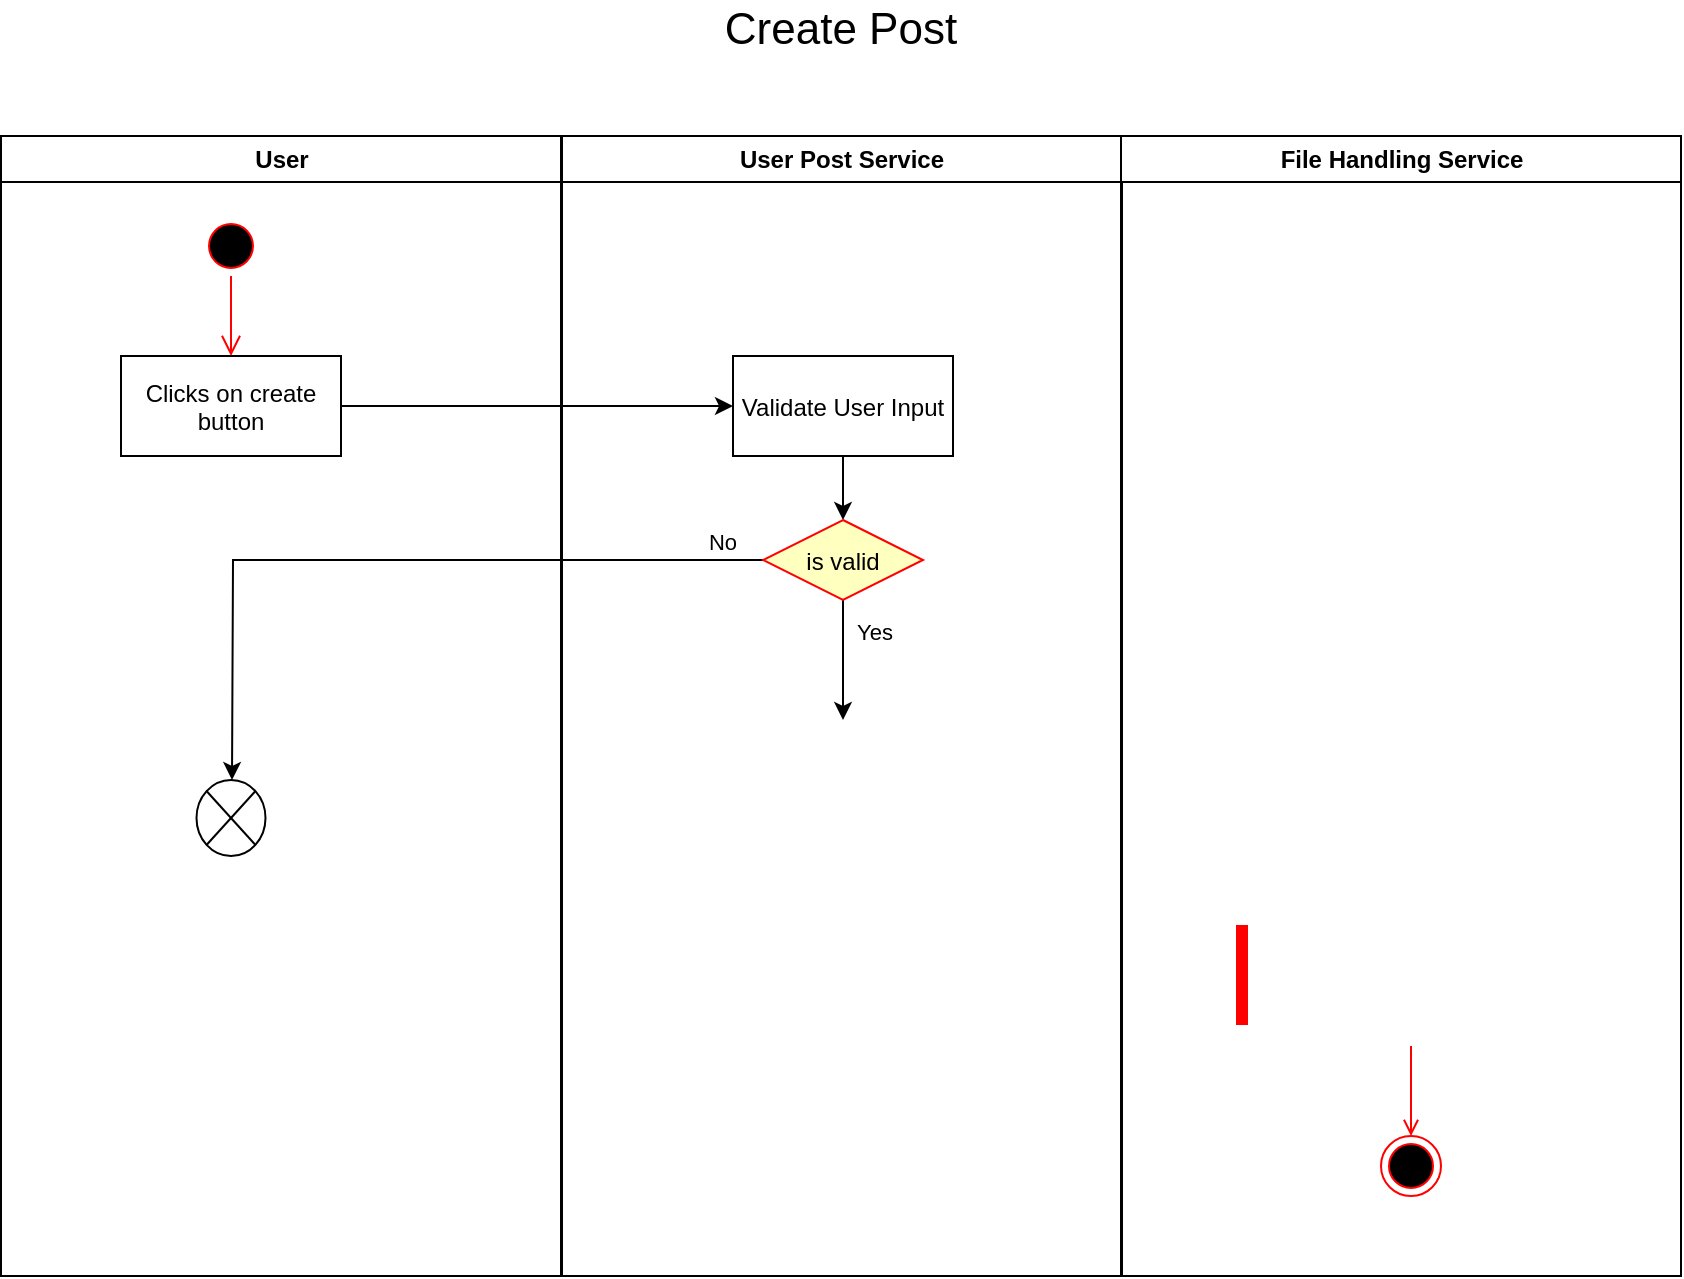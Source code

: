 <mxfile version="22.1.2" type="device">
  <diagram name="Page-1" id="e7e014a7-5840-1c2e-5031-d8a46d1fe8dd">
    <mxGraphModel dx="1036" dy="606" grid="1" gridSize="10" guides="1" tooltips="1" connect="1" arrows="1" fold="1" page="1" pageScale="1" pageWidth="1169" pageHeight="826" background="none" math="0" shadow="0">
      <root>
        <mxCell id="0" />
        <mxCell id="1" parent="0" />
        <mxCell id="2" value="User" style="swimlane;whiteSpace=wrap" parent="1" vertex="1">
          <mxGeometry x="164.5" y="128" width="280" height="570" as="geometry" />
        </mxCell>
        <mxCell id="5" value="" style="ellipse;shape=startState;fillColor=#000000;strokeColor=#ff0000;" parent="2" vertex="1">
          <mxGeometry x="100" y="40" width="30" height="30" as="geometry" />
        </mxCell>
        <mxCell id="6" value="" style="edgeStyle=elbowEdgeStyle;elbow=horizontal;verticalAlign=bottom;endArrow=open;endSize=8;strokeColor=#FF0000;endFill=1;rounded=0" parent="2" source="5" target="7" edge="1">
          <mxGeometry x="100" y="40" as="geometry">
            <mxPoint x="115" y="110" as="targetPoint" />
          </mxGeometry>
        </mxCell>
        <mxCell id="7" value="Clicks on create &#xa;button" style="" parent="2" vertex="1">
          <mxGeometry x="60" y="110" width="110" height="50" as="geometry" />
        </mxCell>
        <mxCell id="zK4nOXNYA56YIb2ZK60_-47" value="" style="shape=sumEllipse;perimeter=ellipsePerimeter;whiteSpace=wrap;html=1;backgroundOutline=1;" parent="2" vertex="1">
          <mxGeometry x="97.75" y="322" width="34.5" height="38" as="geometry" />
        </mxCell>
        <mxCell id="3" value="User Post Service" style="swimlane;whiteSpace=wrap;startSize=23;" parent="1" vertex="1">
          <mxGeometry x="445" y="128" width="280" height="570" as="geometry" />
        </mxCell>
        <mxCell id="zK4nOXNYA56YIb2ZK60_-43" style="edgeStyle=orthogonalEdgeStyle;rounded=0;orthogonalLoop=1;jettySize=auto;html=1;" parent="3" source="15" target="21" edge="1">
          <mxGeometry relative="1" as="geometry" />
        </mxCell>
        <mxCell id="15" value="Validate User Input" style="" parent="3" vertex="1">
          <mxGeometry x="85.5" y="110" width="110" height="50" as="geometry" />
        </mxCell>
        <mxCell id="zK4nOXNYA56YIb2ZK60_-46" style="edgeStyle=orthogonalEdgeStyle;rounded=0;orthogonalLoop=1;jettySize=auto;html=1;" parent="3" source="21" edge="1">
          <mxGeometry relative="1" as="geometry">
            <mxPoint x="-165" y="322" as="targetPoint" />
          </mxGeometry>
        </mxCell>
        <mxCell id="zK4nOXNYA56YIb2ZK60_-48" value="No" style="edgeLabel;html=1;align=center;verticalAlign=middle;resizable=0;points=[];" parent="zK4nOXNYA56YIb2ZK60_-46" vertex="1" connectable="0">
          <mxGeometry x="-0.89" y="1" relative="1" as="geometry">
            <mxPoint y="-10" as="offset" />
          </mxGeometry>
        </mxCell>
        <mxCell id="rVtza_RH2sRo1ufOeLDa-40" style="edgeStyle=orthogonalEdgeStyle;rounded=0;orthogonalLoop=1;jettySize=auto;html=1;" edge="1" parent="3" source="21">
          <mxGeometry relative="1" as="geometry">
            <mxPoint x="140.5" y="292" as="targetPoint" />
          </mxGeometry>
        </mxCell>
        <mxCell id="rVtza_RH2sRo1ufOeLDa-41" value="Yes" style="edgeLabel;html=1;align=center;verticalAlign=middle;resizable=0;points=[];" vertex="1" connectable="0" parent="rVtza_RH2sRo1ufOeLDa-40">
          <mxGeometry x="-0.478" y="2" relative="1" as="geometry">
            <mxPoint x="13" as="offset" />
          </mxGeometry>
        </mxCell>
        <mxCell id="21" value="is valid" style="rhombus;fillColor=#ffffc0;strokeColor=#ff0000;" parent="3" vertex="1">
          <mxGeometry x="100.5" y="192" width="80" height="40" as="geometry" />
        </mxCell>
        <mxCell id="4" value="File Handling Service" style="swimlane;whiteSpace=wrap" parent="1" vertex="1">
          <mxGeometry x="724.5" y="128" width="280" height="570" as="geometry" />
        </mxCell>
        <mxCell id="38" value="" style="ellipse;shape=endState;fillColor=#000000;strokeColor=#ff0000" parent="4" vertex="1">
          <mxGeometry x="130" y="500" width="30" height="30" as="geometry" />
        </mxCell>
        <mxCell id="39" value="" style="endArrow=open;strokeColor=#FF0000;endFill=1;rounded=0" parent="4" target="38" edge="1">
          <mxGeometry relative="1" as="geometry">
            <mxPoint x="145" y="455" as="sourcePoint" />
          </mxGeometry>
        </mxCell>
        <mxCell id="25" value="" style="shape=line;strokeWidth=6;strokeColor=#ff0000;rotation=90" parent="4" vertex="1">
          <mxGeometry x="35.5" y="412" width="50" height="15" as="geometry" />
        </mxCell>
        <mxCell id="zK4nOXNYA56YIb2ZK60_-41" value="&lt;font style=&quot;font-size: 22px;&quot;&gt;Create Post&lt;/font&gt;" style="text;html=1;strokeColor=none;fillColor=none;align=center;verticalAlign=middle;whiteSpace=wrap;rounded=0;" parent="1" vertex="1">
          <mxGeometry x="517" y="60" width="135" height="30" as="geometry" />
        </mxCell>
        <mxCell id="zK4nOXNYA56YIb2ZK60_-42" style="edgeStyle=orthogonalEdgeStyle;rounded=0;orthogonalLoop=1;jettySize=auto;html=1;entryX=0;entryY=0.5;entryDx=0;entryDy=0;" parent="1" source="7" target="15" edge="1">
          <mxGeometry relative="1" as="geometry" />
        </mxCell>
      </root>
    </mxGraphModel>
  </diagram>
</mxfile>
